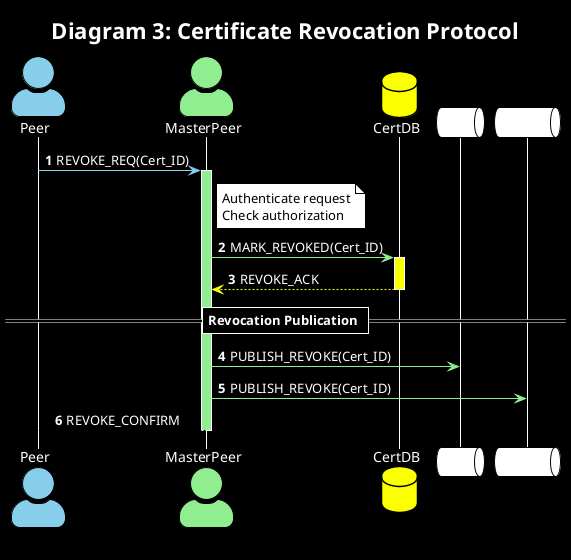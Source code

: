@startuml
!theme plain

' Global dark theme
skinparam backgroundColor #000000
skinparam defaultFontColor #FFFFFF

' Notes
skinparam note {
  BackgroundColor #FFFFFF
  BorderColor #000000
  FontColor #000000
}

' Actors
skinparam actorStyle awesome
skinparam actor {
  StereotypeFontColor #FFFFFF
  FontColor #FFFFFF
}

' Sequence styling
skinparam sequence {
  LifeLineBorderColor #FFFFFF
  LifeLineBackgroundColor #000000
  ParticipantBorderColor #FFFFFF
  DividerBackgroundColor #000000
  DividerBorderColor #FFFFFF
  DividerFontColor #FFFFFF
}

' Colors
!$PEER_COLOR        = "#87CEEB"
!$MASTER_PEER_COLOR = "#90EE90"
!$MEMORY_COLOR      = "#fbff00"
!$SYSTEM_COLOR      = "#FFFFFF"

actor "Peer" as P $PEER_COLOR
actor "MasterPeer" as MP $MASTER_PEER_COLOR
database "CertDB" as DB $MEMORY_COLOR
queue "IPFS" as IPFS $SYSTEM_COLOR
queue "GitHub" as GH $SYSTEM_COLOR

title Diagram 3: Certificate Revocation Protocol

autonumber

P -[$PEER_COLOR]> MP: REVOKE_REQ(Cert_ID)
activate MP $MASTER_PEER_COLOR
note right MP: Authenticate request\nCheck authorization

MP -[$MASTER_PEER_COLOR]> DB: MARK_REVOKED(Cert_ID)
activate DB $MEMORY_COLOR
DB --[$MEMORY_COLOR]> MP: REVOKE_ACK
deactivate DB

== Revocation Publication ==
MP -[$MASTER_PEER_COLOR]> IPFS: PUBLISH_REVOKE(Cert_ID)
MP -[$MASTER_PEER_COLOR]> GH: PUBLISH_REVOKE(Cert_ID)

MP --> P: REVOKE_CONFIRM
deactivate MP

footer ""
@enduml